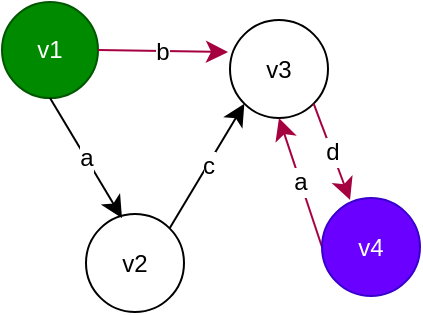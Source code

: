 <mxfile version="25.0.1">
  <diagram name="Page-1" id="pmZ4p1V-H9R2yBOVhqNV">
    <mxGraphModel dx="787" dy="249" grid="0" gridSize="10" guides="1" tooltips="1" connect="1" arrows="1" fold="1" page="0" pageScale="1" pageWidth="850" pageHeight="1100" math="0" shadow="0">
      <root>
        <mxCell id="0" />
        <mxCell id="1" parent="0" />
        <mxCell id="V-q-r9qjEbJWmHE86bhc-1" value="v1" style="ellipse;whiteSpace=wrap;html=1;aspect=fixed;fillColor=#008a00;fontColor=#ffffff;strokeColor=#005700;" vertex="1" parent="1">
          <mxGeometry x="-237" y="82" width="48" height="48" as="geometry" />
        </mxCell>
        <mxCell id="V-q-r9qjEbJWmHE86bhc-6" value="c" style="edgeStyle=none;curved=1;rounded=0;orthogonalLoop=1;jettySize=auto;html=1;exitX=1;exitY=0;exitDx=0;exitDy=0;entryX=0;entryY=1;entryDx=0;entryDy=0;fontSize=12;startSize=8;endSize=8;" edge="1" parent="1" source="V-q-r9qjEbJWmHE86bhc-2" target="V-q-r9qjEbJWmHE86bhc-3">
          <mxGeometry relative="1" as="geometry" />
        </mxCell>
        <mxCell id="V-q-r9qjEbJWmHE86bhc-2" value="v2" style="ellipse;whiteSpace=wrap;html=1;aspect=fixed;" vertex="1" parent="1">
          <mxGeometry x="-195" y="188" width="49" height="49" as="geometry" />
        </mxCell>
        <mxCell id="V-q-r9qjEbJWmHE86bhc-3" value="v3" style="ellipse;whiteSpace=wrap;html=1;aspect=fixed;" vertex="1" parent="1">
          <mxGeometry x="-123" y="91" width="49" height="49" as="geometry" />
        </mxCell>
        <mxCell id="V-q-r9qjEbJWmHE86bhc-11" value="a" style="edgeStyle=none;curved=1;rounded=0;orthogonalLoop=1;jettySize=auto;html=1;exitX=0;exitY=0.5;exitDx=0;exitDy=0;entryX=0.5;entryY=1;entryDx=0;entryDy=0;fontSize=12;startSize=8;endSize=8;fillColor=#d80073;strokeColor=#A50040;" edge="1" parent="1" source="V-q-r9qjEbJWmHE86bhc-4" target="V-q-r9qjEbJWmHE86bhc-3">
          <mxGeometry relative="1" as="geometry" />
        </mxCell>
        <mxCell id="V-q-r9qjEbJWmHE86bhc-4" value="v4" style="ellipse;whiteSpace=wrap;html=1;aspect=fixed;fillColor=#6a00ff;fontColor=#ffffff;strokeColor=#3700CC;" vertex="1" parent="1">
          <mxGeometry x="-77" y="180" width="49" height="49" as="geometry" />
        </mxCell>
        <mxCell id="V-q-r9qjEbJWmHE86bhc-5" value="a" style="edgeStyle=none;curved=1;rounded=0;orthogonalLoop=1;jettySize=auto;html=1;exitX=0.5;exitY=1;exitDx=0;exitDy=0;entryX=0.367;entryY=0.041;entryDx=0;entryDy=0;entryPerimeter=0;fontSize=12;startSize=8;endSize=8;" edge="1" parent="1" source="V-q-r9qjEbJWmHE86bhc-1" target="V-q-r9qjEbJWmHE86bhc-2">
          <mxGeometry relative="1" as="geometry" />
        </mxCell>
        <mxCell id="V-q-r9qjEbJWmHE86bhc-9" value="d" style="edgeStyle=none;curved=1;rounded=0;orthogonalLoop=1;jettySize=auto;html=1;exitX=1;exitY=1;exitDx=0;exitDy=0;entryX=0.286;entryY=0.02;entryDx=0;entryDy=0;entryPerimeter=0;fontSize=12;startSize=8;endSize=8;fillColor=#d80073;strokeColor=#A50040;" edge="1" parent="1" source="V-q-r9qjEbJWmHE86bhc-3" target="V-q-r9qjEbJWmHE86bhc-4">
          <mxGeometry relative="1" as="geometry" />
        </mxCell>
        <mxCell id="V-q-r9qjEbJWmHE86bhc-10" value="b" style="edgeStyle=none;curved=1;rounded=0;orthogonalLoop=1;jettySize=auto;html=1;exitX=1;exitY=0.5;exitDx=0;exitDy=0;entryX=-0.02;entryY=0.327;entryDx=0;entryDy=0;entryPerimeter=0;fontSize=12;startSize=8;endSize=8;fillColor=#d80073;strokeColor=#A50040;" edge="1" parent="1" source="V-q-r9qjEbJWmHE86bhc-1" target="V-q-r9qjEbJWmHE86bhc-3">
          <mxGeometry relative="1" as="geometry" />
        </mxCell>
      </root>
    </mxGraphModel>
  </diagram>
</mxfile>
